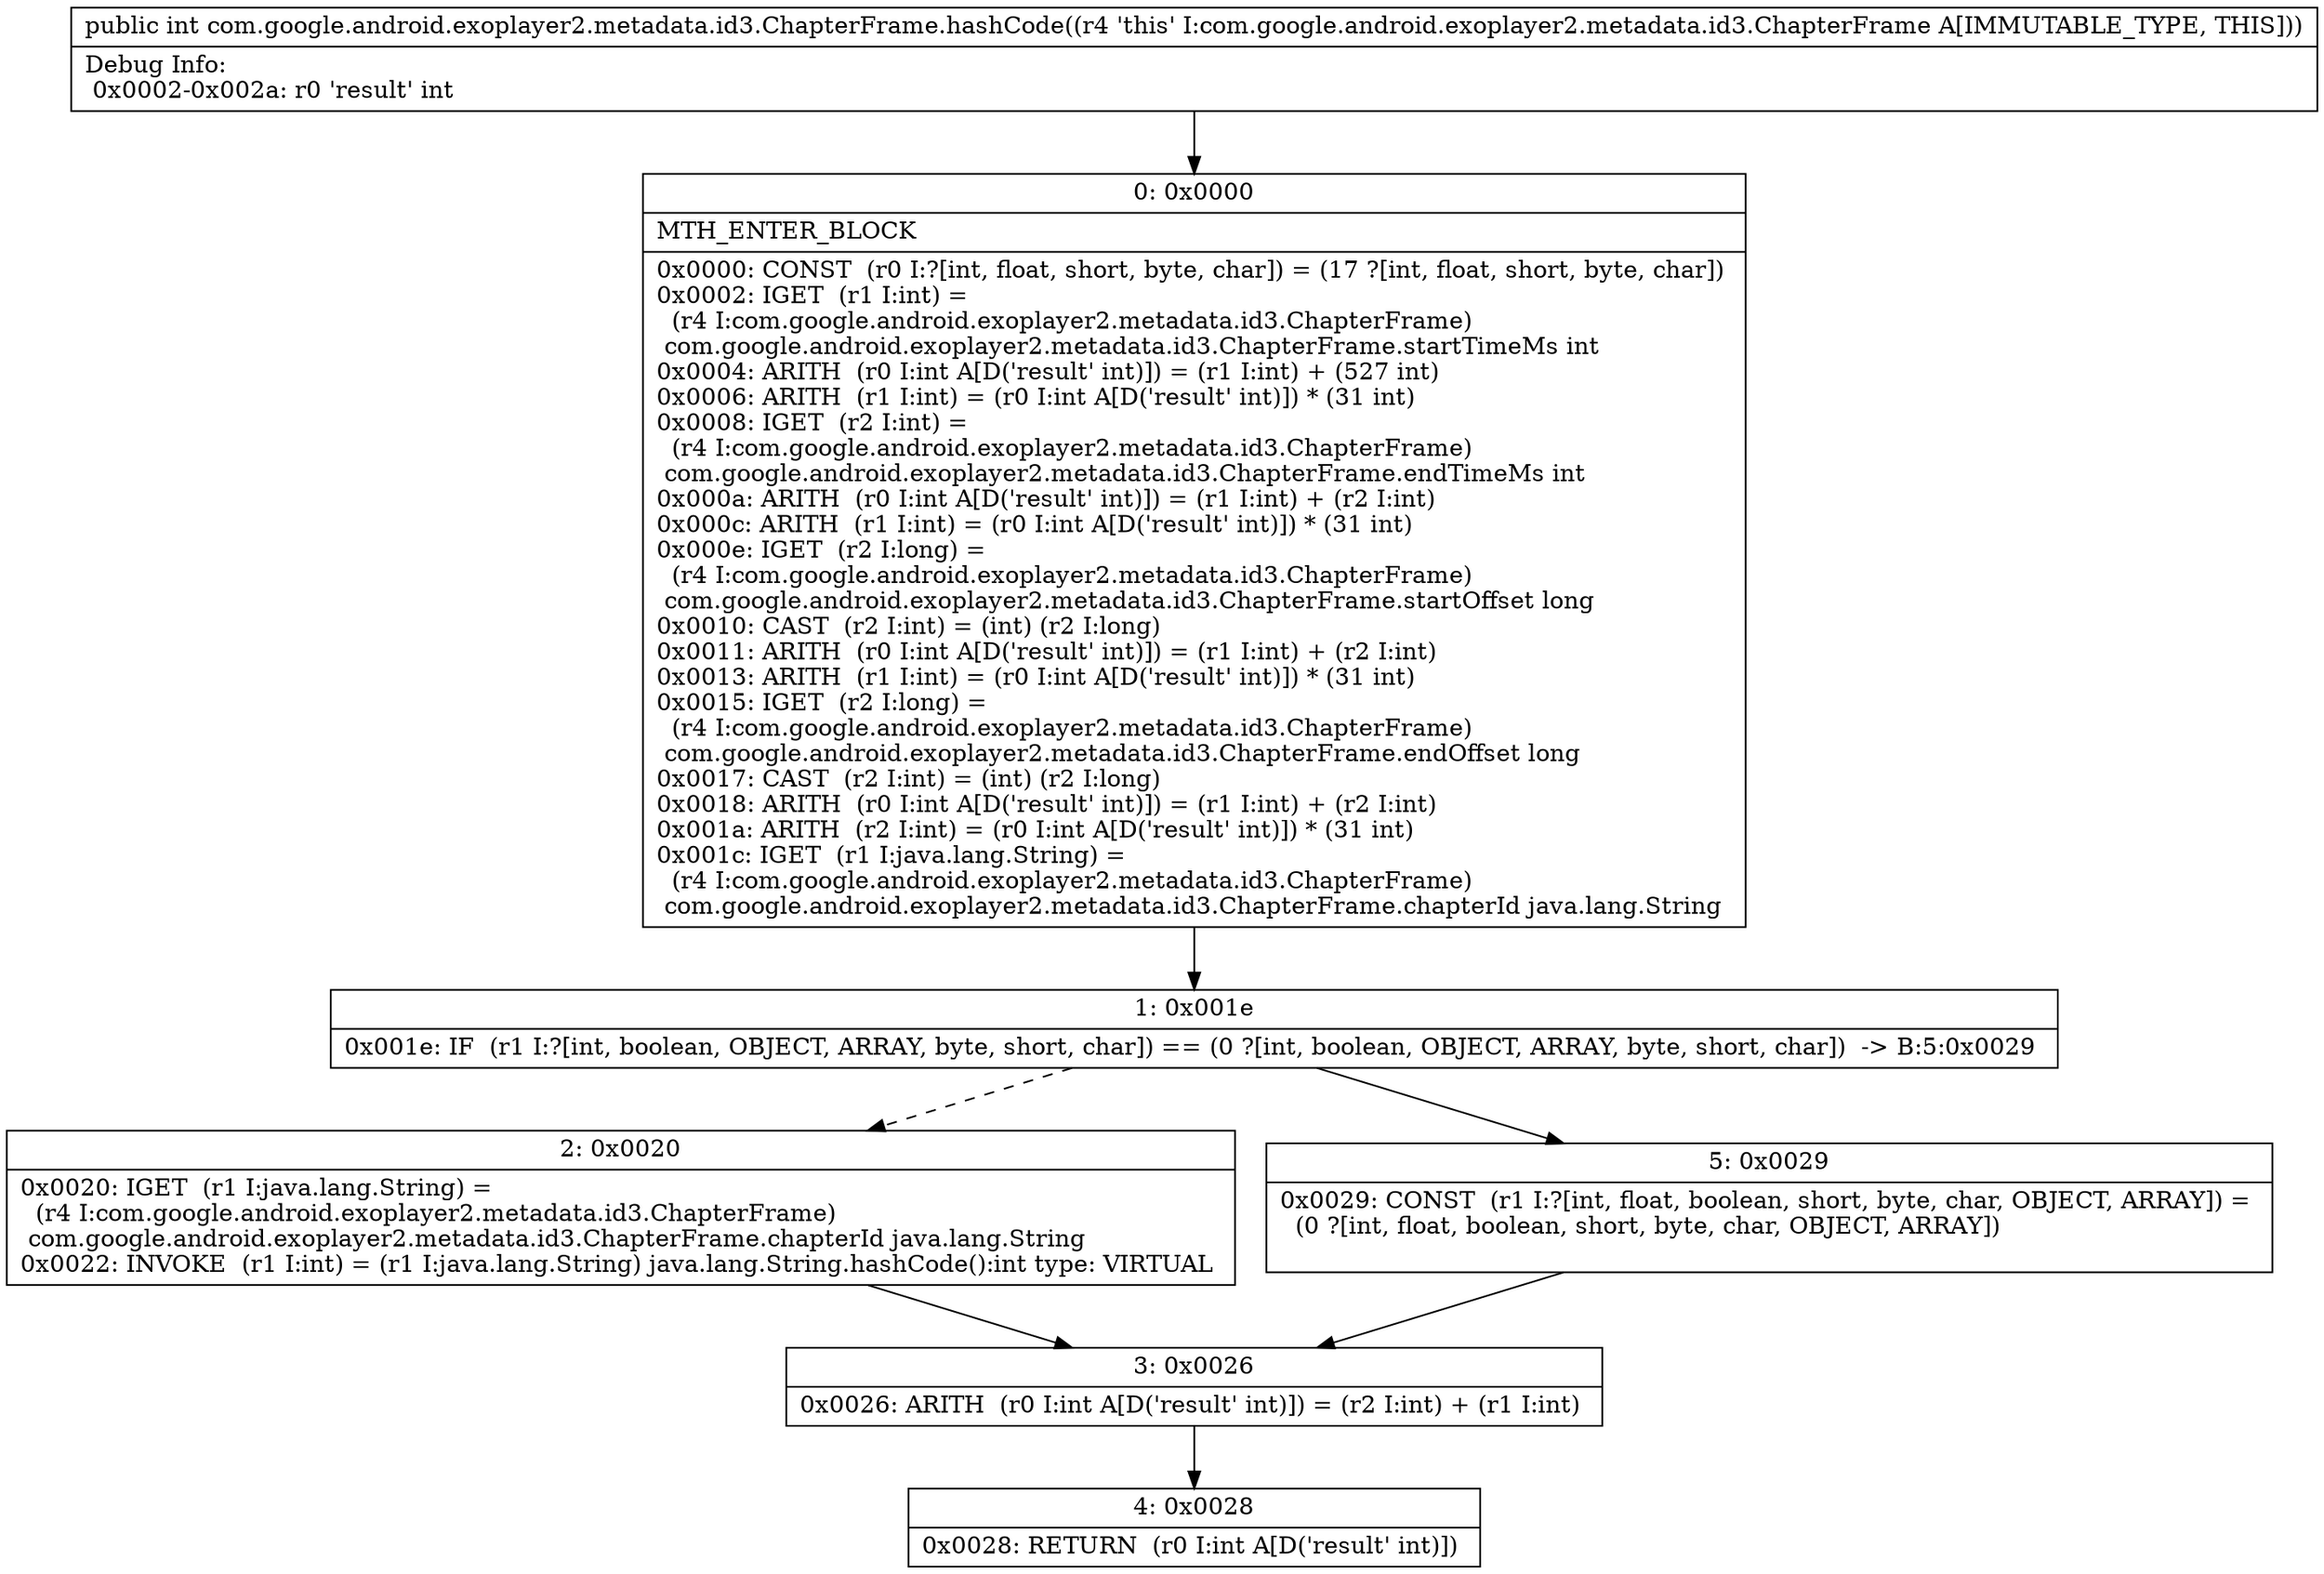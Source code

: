 digraph "CFG forcom.google.android.exoplayer2.metadata.id3.ChapterFrame.hashCode()I" {
Node_0 [shape=record,label="{0\:\ 0x0000|MTH_ENTER_BLOCK\l|0x0000: CONST  (r0 I:?[int, float, short, byte, char]) = (17 ?[int, float, short, byte, char]) \l0x0002: IGET  (r1 I:int) = \l  (r4 I:com.google.android.exoplayer2.metadata.id3.ChapterFrame)\l com.google.android.exoplayer2.metadata.id3.ChapterFrame.startTimeMs int \l0x0004: ARITH  (r0 I:int A[D('result' int)]) = (r1 I:int) + (527 int) \l0x0006: ARITH  (r1 I:int) = (r0 I:int A[D('result' int)]) * (31 int) \l0x0008: IGET  (r2 I:int) = \l  (r4 I:com.google.android.exoplayer2.metadata.id3.ChapterFrame)\l com.google.android.exoplayer2.metadata.id3.ChapterFrame.endTimeMs int \l0x000a: ARITH  (r0 I:int A[D('result' int)]) = (r1 I:int) + (r2 I:int) \l0x000c: ARITH  (r1 I:int) = (r0 I:int A[D('result' int)]) * (31 int) \l0x000e: IGET  (r2 I:long) = \l  (r4 I:com.google.android.exoplayer2.metadata.id3.ChapterFrame)\l com.google.android.exoplayer2.metadata.id3.ChapterFrame.startOffset long \l0x0010: CAST  (r2 I:int) = (int) (r2 I:long) \l0x0011: ARITH  (r0 I:int A[D('result' int)]) = (r1 I:int) + (r2 I:int) \l0x0013: ARITH  (r1 I:int) = (r0 I:int A[D('result' int)]) * (31 int) \l0x0015: IGET  (r2 I:long) = \l  (r4 I:com.google.android.exoplayer2.metadata.id3.ChapterFrame)\l com.google.android.exoplayer2.metadata.id3.ChapterFrame.endOffset long \l0x0017: CAST  (r2 I:int) = (int) (r2 I:long) \l0x0018: ARITH  (r0 I:int A[D('result' int)]) = (r1 I:int) + (r2 I:int) \l0x001a: ARITH  (r2 I:int) = (r0 I:int A[D('result' int)]) * (31 int) \l0x001c: IGET  (r1 I:java.lang.String) = \l  (r4 I:com.google.android.exoplayer2.metadata.id3.ChapterFrame)\l com.google.android.exoplayer2.metadata.id3.ChapterFrame.chapterId java.lang.String \l}"];
Node_1 [shape=record,label="{1\:\ 0x001e|0x001e: IF  (r1 I:?[int, boolean, OBJECT, ARRAY, byte, short, char]) == (0 ?[int, boolean, OBJECT, ARRAY, byte, short, char])  \-\> B:5:0x0029 \l}"];
Node_2 [shape=record,label="{2\:\ 0x0020|0x0020: IGET  (r1 I:java.lang.String) = \l  (r4 I:com.google.android.exoplayer2.metadata.id3.ChapterFrame)\l com.google.android.exoplayer2.metadata.id3.ChapterFrame.chapterId java.lang.String \l0x0022: INVOKE  (r1 I:int) = (r1 I:java.lang.String) java.lang.String.hashCode():int type: VIRTUAL \l}"];
Node_3 [shape=record,label="{3\:\ 0x0026|0x0026: ARITH  (r0 I:int A[D('result' int)]) = (r2 I:int) + (r1 I:int) \l}"];
Node_4 [shape=record,label="{4\:\ 0x0028|0x0028: RETURN  (r0 I:int A[D('result' int)]) \l}"];
Node_5 [shape=record,label="{5\:\ 0x0029|0x0029: CONST  (r1 I:?[int, float, boolean, short, byte, char, OBJECT, ARRAY]) = \l  (0 ?[int, float, boolean, short, byte, char, OBJECT, ARRAY])\l \l}"];
MethodNode[shape=record,label="{public int com.google.android.exoplayer2.metadata.id3.ChapterFrame.hashCode((r4 'this' I:com.google.android.exoplayer2.metadata.id3.ChapterFrame A[IMMUTABLE_TYPE, THIS]))  | Debug Info:\l  0x0002\-0x002a: r0 'result' int\l}"];
MethodNode -> Node_0;
Node_0 -> Node_1;
Node_1 -> Node_2[style=dashed];
Node_1 -> Node_5;
Node_2 -> Node_3;
Node_3 -> Node_4;
Node_5 -> Node_3;
}

